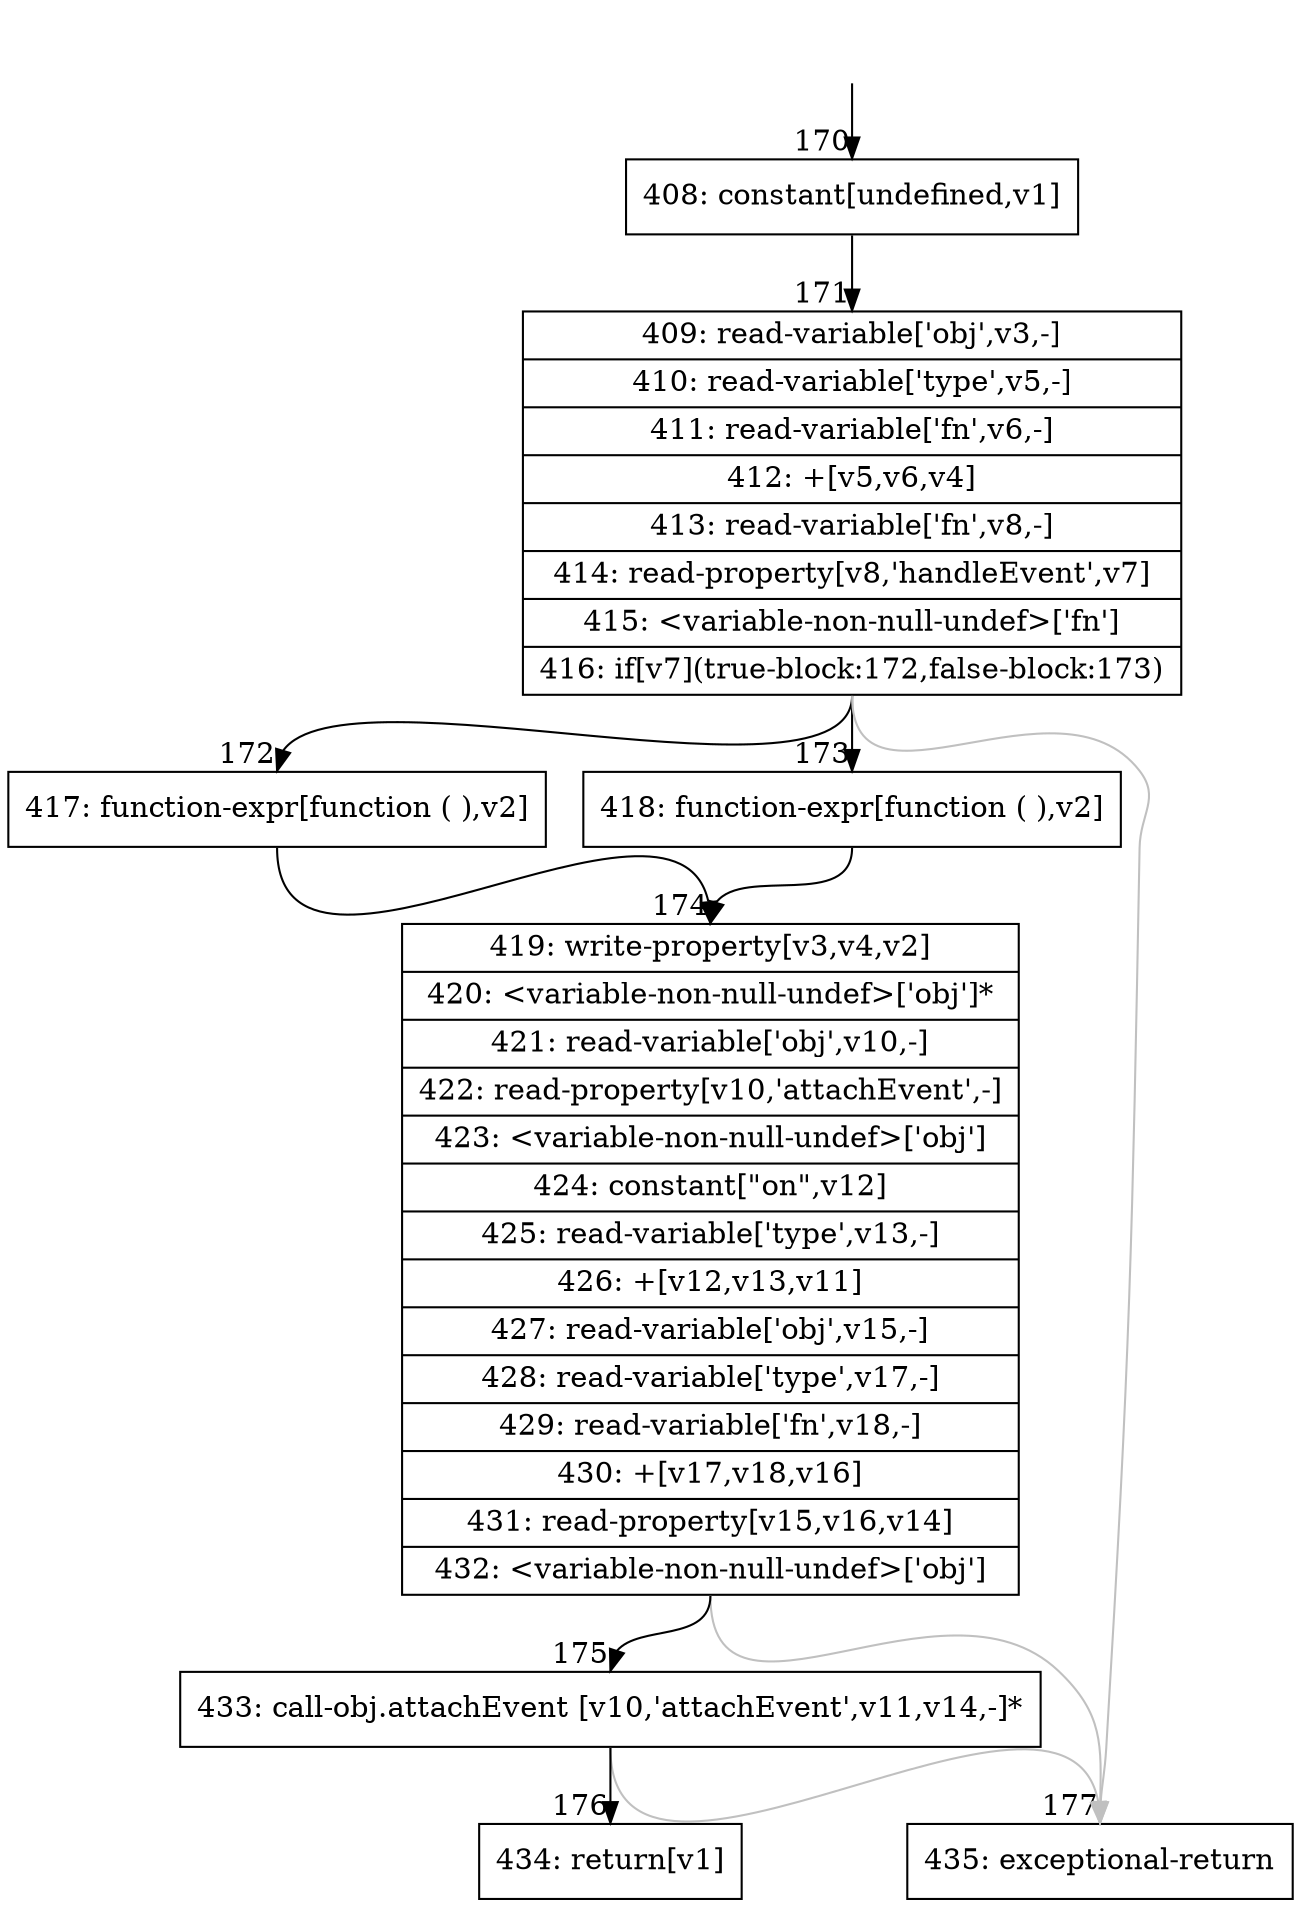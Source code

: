 digraph {
rankdir="TD"
BB_entry15[shape=none,label=""];
BB_entry15 -> BB170 [tailport=s, headport=n, headlabel="    170"]
BB170 [shape=record label="{408: constant[undefined,v1]}" ] 
BB170 -> BB171 [tailport=s, headport=n, headlabel="      171"]
BB171 [shape=record label="{409: read-variable['obj',v3,-]|410: read-variable['type',v5,-]|411: read-variable['fn',v6,-]|412: +[v5,v6,v4]|413: read-variable['fn',v8,-]|414: read-property[v8,'handleEvent',v7]|415: \<variable-non-null-undef\>['fn']|416: if[v7](true-block:172,false-block:173)}" ] 
BB171 -> BB172 [tailport=s, headport=n, headlabel="      172"]
BB171 -> BB173 [tailport=s, headport=n, headlabel="      173"]
BB171 -> BB177 [tailport=s, headport=n, color=gray, headlabel="      177"]
BB172 [shape=record label="{417: function-expr[function ( ),v2]}" ] 
BB172 -> BB174 [tailport=s, headport=n, headlabel="      174"]
BB173 [shape=record label="{418: function-expr[function ( ),v2]}" ] 
BB173 -> BB174 [tailport=s, headport=n]
BB174 [shape=record label="{419: write-property[v3,v4,v2]|420: \<variable-non-null-undef\>['obj']*|421: read-variable['obj',v10,-]|422: read-property[v10,'attachEvent',-]|423: \<variable-non-null-undef\>['obj']|424: constant[\"on\",v12]|425: read-variable['type',v13,-]|426: +[v12,v13,v11]|427: read-variable['obj',v15,-]|428: read-variable['type',v17,-]|429: read-variable['fn',v18,-]|430: +[v17,v18,v16]|431: read-property[v15,v16,v14]|432: \<variable-non-null-undef\>['obj']}" ] 
BB174 -> BB175 [tailport=s, headport=n, headlabel="      175"]
BB174 -> BB177 [tailport=s, headport=n, color=gray]
BB175 [shape=record label="{433: call-obj.attachEvent [v10,'attachEvent',v11,v14,-]*}" ] 
BB175 -> BB176 [tailport=s, headport=n, headlabel="      176"]
BB175 -> BB177 [tailport=s, headport=n, color=gray]
BB176 [shape=record label="{434: return[v1]}" ] 
BB177 [shape=record label="{435: exceptional-return}" ] 
//#$~ 192
}
